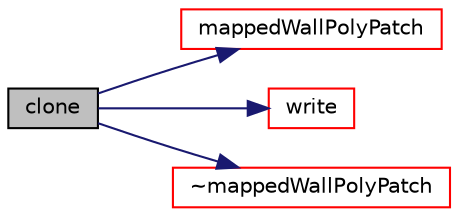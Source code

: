 digraph "clone"
{
  bgcolor="transparent";
  edge [fontname="Helvetica",fontsize="10",labelfontname="Helvetica",labelfontsize="10"];
  node [fontname="Helvetica",fontsize="10",shape=record];
  rankdir="LR";
  Node1 [label="clone",height=0.2,width=0.4,color="black", fillcolor="grey75", style="filled", fontcolor="black"];
  Node1 -> Node2 [color="midnightblue",fontsize="10",style="solid",fontname="Helvetica"];
  Node2 [label="mappedWallPolyPatch",height=0.2,width=0.4,color="red",URL="$a01465.html#a20e10077df2d0f7e051a8092daa5cf32",tooltip="Construct from components. "];
  Node1 -> Node3 [color="midnightblue",fontsize="10",style="solid",fontname="Helvetica"];
  Node3 [label="write",height=0.2,width=0.4,color="red",URL="$a01465.html#a0941061ad5a26be83b4107d05750ace6",tooltip="Write the polyPatch data as a dictionary. "];
  Node1 -> Node4 [color="midnightblue",fontsize="10",style="solid",fontname="Helvetica"];
  Node4 [label="~mappedWallPolyPatch",height=0.2,width=0.4,color="red",URL="$a01465.html#aa6ac1c19dbc70a254bfb25fd8557b84d",tooltip="Destructor. "];
}
